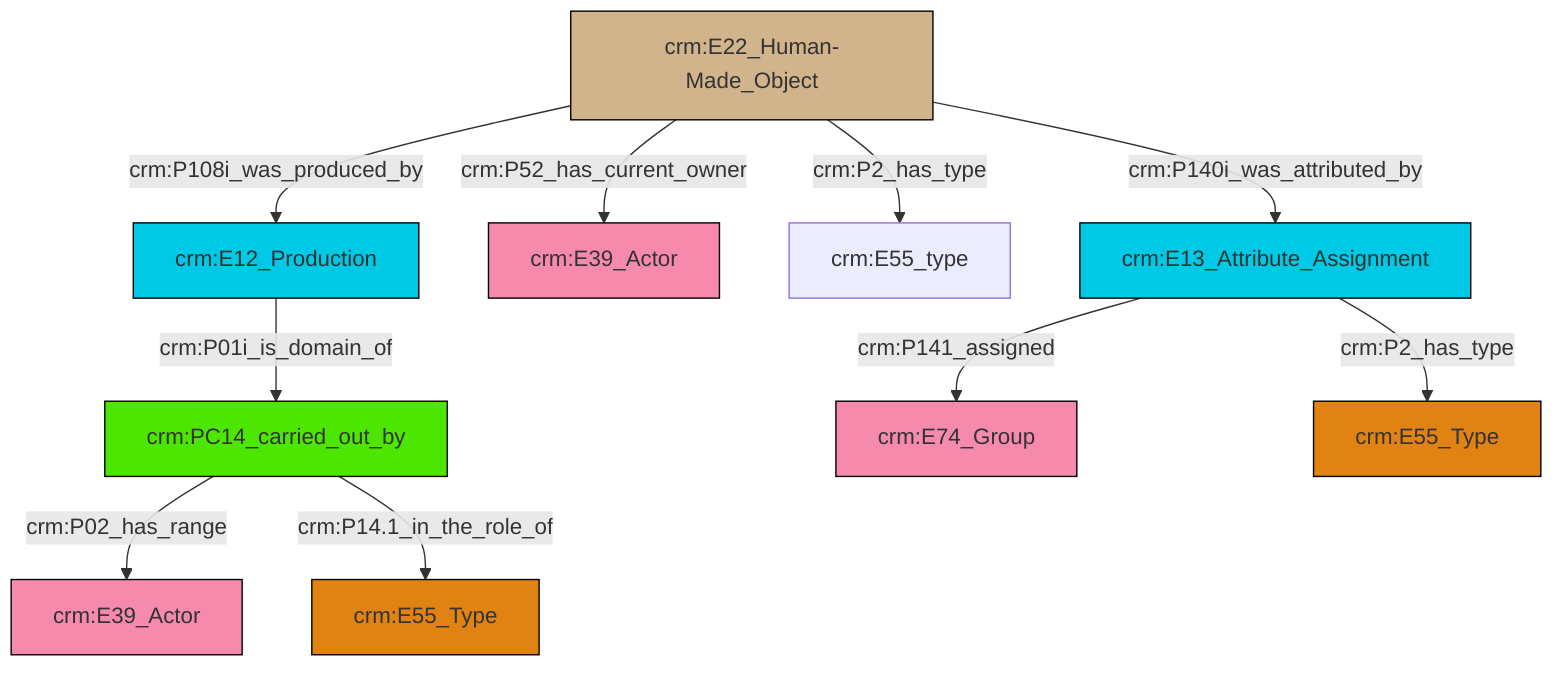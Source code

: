 graph TD
classDef Literal fill:#f2f2f2,stroke:#000000;
classDef CRM_Entity fill:#FFFFFF,stroke:#000000;
classDef Temporal_Entity fill:#00C9E6, stroke:#000000;
classDef Type fill:#E18312, stroke:#000000;
classDef Time-Span fill:#2C9C91, stroke:#000000;
classDef Appellation fill:#FFEB7F, stroke:#000000;
classDef Place fill:#008836, stroke:#000000;
classDef Persistent_Item fill:#B266B2, stroke:#000000;
classDef Conceptual_Object fill:#FFD700, stroke:#000000;
classDef Physical_Thing fill:#D2B48C, stroke:#000000;
classDef Actor fill:#f58aad, stroke:#000000;
classDef PC_Classes fill:#4ce600, stroke:#000000;
classDef Multi fill:#cccccc,stroke:#000000;

2["crm:E13_Attribute_Assignment"]:::Temporal_Entity -->|crm:P141_assigned| 3["crm:E74_Group"]:::Actor
4["crm:E12_Production"]:::Temporal_Entity -->|crm:P01i_is_domain_of| 5["crm:PC14_carried_out_by"]:::PC_Classes
5["crm:PC14_carried_out_by"]:::PC_Classes -->|crm:P02_has_range| 8["crm:E39_Actor"]:::Actor
2["crm:E13_Attribute_Assignment"]:::Temporal_Entity -->|crm:P2_has_type| 6["crm:E55_Type"]:::Type
9["crm:E22_Human-Made_Object"]:::Physical_Thing -->|crm:P108i_was_produced_by| 4["crm:E12_Production"]:::Temporal_Entity
9["crm:E22_Human-Made_Object"]:::Physical_Thing -->|crm:P52_has_current_owner| 13["crm:E39_Actor"]:::Actor
5["crm:PC14_carried_out_by"]:::PC_Classes -->|crm:P14.1_in_the_role_of| 15["crm:E55_Type"]:::Type
9["crm:E22_Human-Made_Object"]:::Physical_Thing -->|crm:P2_has_type| 0["crm:E55_type"]:::Default
9["crm:E22_Human-Made_Object"]:::Physical_Thing -->|crm:P140i_was_attributed_by| 2["crm:E13_Attribute_Assignment"]:::Temporal_Entity